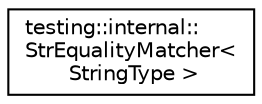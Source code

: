 digraph "Graphical Class Hierarchy"
{
  edge [fontname="Helvetica",fontsize="10",labelfontname="Helvetica",labelfontsize="10"];
  node [fontname="Helvetica",fontsize="10",shape=record];
  rankdir="LR";
  Node1 [label="testing::internal::\lStrEqualityMatcher\<\l StringType \>",height=0.2,width=0.4,color="black", fillcolor="white", style="filled",URL="$classtesting_1_1internal_1_1_str_equality_matcher.html"];
}
